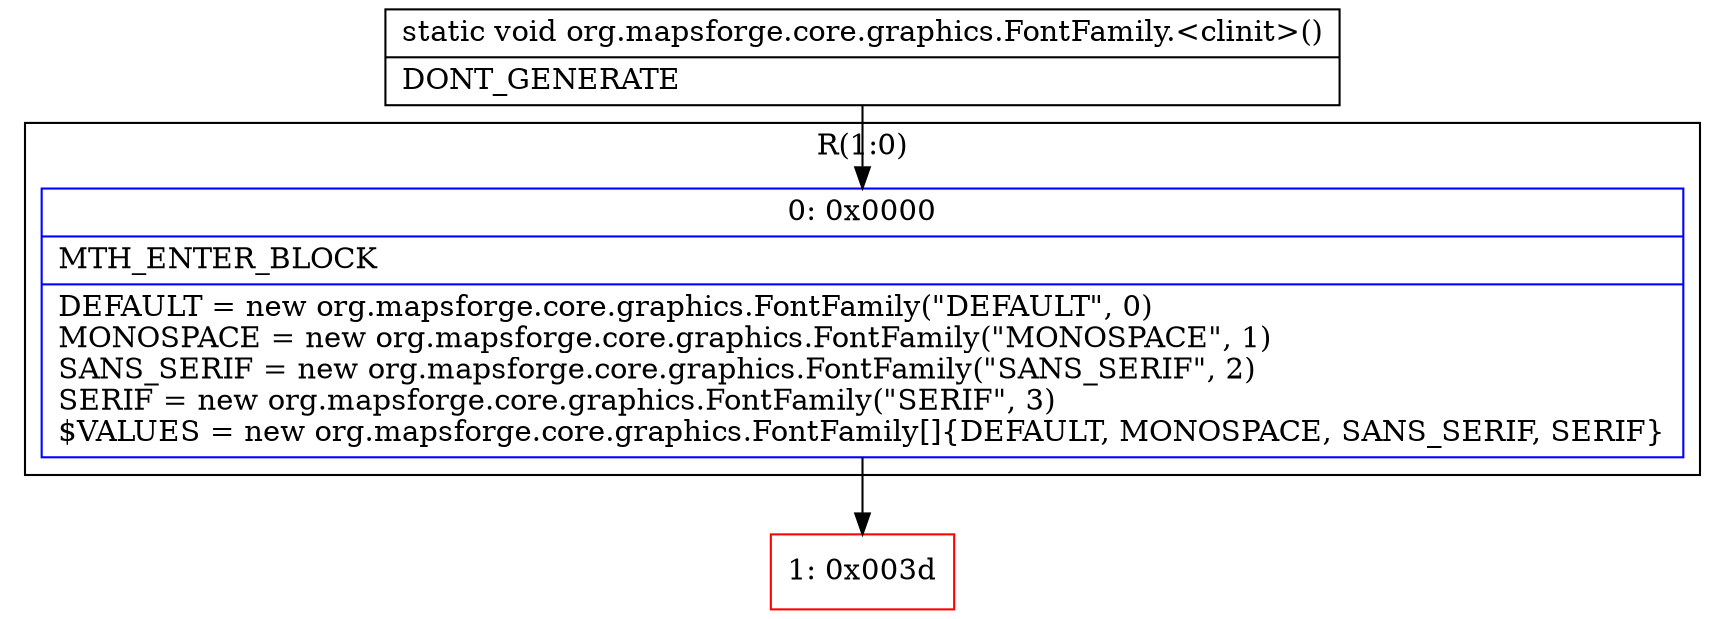 digraph "CFG fororg.mapsforge.core.graphics.FontFamily.\<clinit\>()V" {
subgraph cluster_Region_1727445136 {
label = "R(1:0)";
node [shape=record,color=blue];
Node_0 [shape=record,label="{0\:\ 0x0000|MTH_ENTER_BLOCK\l|DEFAULT = new org.mapsforge.core.graphics.FontFamily(\"DEFAULT\", 0)\lMONOSPACE = new org.mapsforge.core.graphics.FontFamily(\"MONOSPACE\", 1)\lSANS_SERIF = new org.mapsforge.core.graphics.FontFamily(\"SANS_SERIF\", 2)\lSERIF = new org.mapsforge.core.graphics.FontFamily(\"SERIF\", 3)\l$VALUES = new org.mapsforge.core.graphics.FontFamily[]\{DEFAULT, MONOSPACE, SANS_SERIF, SERIF\}\l}"];
}
Node_1 [shape=record,color=red,label="{1\:\ 0x003d}"];
MethodNode[shape=record,label="{static void org.mapsforge.core.graphics.FontFamily.\<clinit\>()  | DONT_GENERATE\l}"];
MethodNode -> Node_0;
Node_0 -> Node_1;
}

